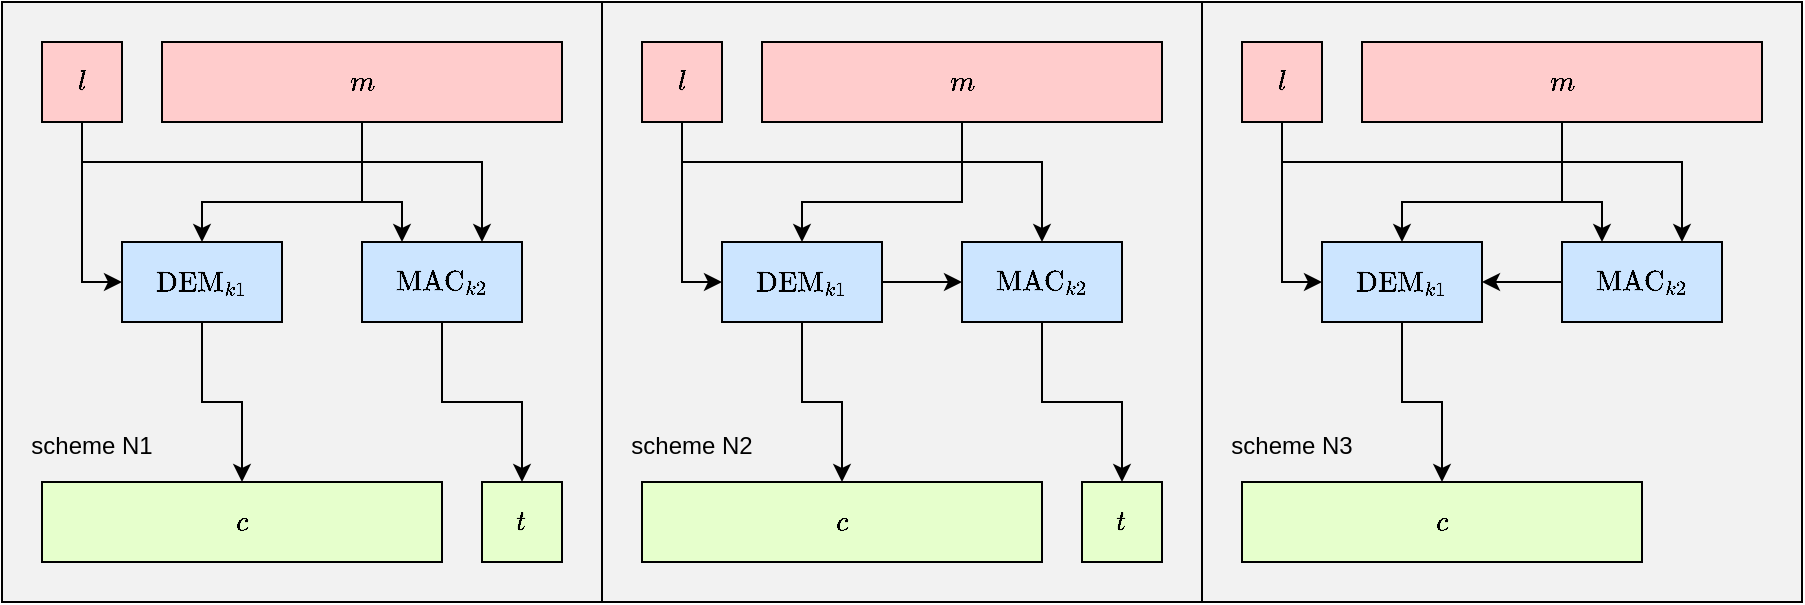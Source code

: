 <mxfile version="22.1.0" type="device">
  <diagram name="Page-1" id="Cizgp2ytPglUclTyzPHs">
    <mxGraphModel dx="1047" dy="853" grid="1" gridSize="10" guides="1" tooltips="1" connect="1" arrows="1" fold="1" page="1" pageScale="1" pageWidth="1169" pageHeight="827" math="1" shadow="0">
      <root>
        <mxCell id="0" />
        <mxCell id="1" parent="0" />
        <mxCell id="hJOSt7ZwOHZE09GMLPBg-1" value="" style="rounded=0;whiteSpace=wrap;html=1;fillColor=#F2F2F2;strokeColor=#000000;" parent="1" vertex="1">
          <mxGeometry x="40" y="40" width="300" height="300" as="geometry" />
        </mxCell>
        <mxCell id="hJOSt7ZwOHZE09GMLPBg-2" value="" style="rounded=0;whiteSpace=wrap;html=1;fillColor=#F2F2F2;" parent="1" vertex="1">
          <mxGeometry x="340" y="40" width="300" height="300" as="geometry" />
        </mxCell>
        <mxCell id="hJOSt7ZwOHZE09GMLPBg-3" value="" style="rounded=0;whiteSpace=wrap;html=1;fillColor=#F2F2F2;" parent="1" vertex="1">
          <mxGeometry x="640" y="40" width="300" height="300" as="geometry" />
        </mxCell>
        <mxCell id="hJOSt7ZwOHZE09GMLPBg-25" style="edgeStyle=orthogonalEdgeStyle;rounded=0;orthogonalLoop=1;jettySize=auto;html=1;exitX=0.5;exitY=1;exitDx=0;exitDy=0;entryX=0;entryY=0.5;entryDx=0;entryDy=0;" parent="1" source="hJOSt7ZwOHZE09GMLPBg-5" target="hJOSt7ZwOHZE09GMLPBg-16" edge="1">
          <mxGeometry relative="1" as="geometry">
            <Array as="points">
              <mxPoint x="80" y="180" />
            </Array>
          </mxGeometry>
        </mxCell>
        <mxCell id="hJOSt7ZwOHZE09GMLPBg-26" style="edgeStyle=orthogonalEdgeStyle;rounded=0;orthogonalLoop=1;jettySize=auto;html=1;exitX=0.5;exitY=1;exitDx=0;exitDy=0;entryX=0.75;entryY=0;entryDx=0;entryDy=0;" parent="1" source="hJOSt7ZwOHZE09GMLPBg-5" target="hJOSt7ZwOHZE09GMLPBg-19" edge="1">
          <mxGeometry relative="1" as="geometry">
            <Array as="points">
              <mxPoint x="80" y="120" />
              <mxPoint x="280" y="120" />
            </Array>
          </mxGeometry>
        </mxCell>
        <mxCell id="hJOSt7ZwOHZE09GMLPBg-5" value="$$l$$" style="rounded=0;whiteSpace=wrap;html=1;gradientColor=none;fillColor=#FFCCCC;" parent="1" vertex="1">
          <mxGeometry x="60" y="60" width="40" height="40" as="geometry" />
        </mxCell>
        <mxCell id="hJOSt7ZwOHZE09GMLPBg-34" style="edgeStyle=orthogonalEdgeStyle;rounded=0;orthogonalLoop=1;jettySize=auto;html=1;exitX=0.5;exitY=1;exitDx=0;exitDy=0;entryX=0;entryY=0.5;entryDx=0;entryDy=0;" parent="1" source="hJOSt7ZwOHZE09GMLPBg-6" target="hJOSt7ZwOHZE09GMLPBg-17" edge="1">
          <mxGeometry relative="1" as="geometry" />
        </mxCell>
        <mxCell id="hJOSt7ZwOHZE09GMLPBg-36" style="edgeStyle=orthogonalEdgeStyle;rounded=0;orthogonalLoop=1;jettySize=auto;html=1;exitX=0.5;exitY=1;exitDx=0;exitDy=0;entryX=0.5;entryY=0;entryDx=0;entryDy=0;" parent="1" source="hJOSt7ZwOHZE09GMLPBg-6" target="hJOSt7ZwOHZE09GMLPBg-20" edge="1">
          <mxGeometry relative="1" as="geometry">
            <Array as="points">
              <mxPoint x="380" y="120" />
              <mxPoint x="560" y="120" />
            </Array>
          </mxGeometry>
        </mxCell>
        <mxCell id="hJOSt7ZwOHZE09GMLPBg-6" value="$$l$$" style="rounded=0;whiteSpace=wrap;html=1;fillColor=#FFCCCC;" parent="1" vertex="1">
          <mxGeometry x="360" y="60" width="40" height="40" as="geometry" />
        </mxCell>
        <mxCell id="hJOSt7ZwOHZE09GMLPBg-35" style="edgeStyle=orthogonalEdgeStyle;rounded=0;orthogonalLoop=1;jettySize=auto;html=1;exitX=0.5;exitY=1;exitDx=0;exitDy=0;entryX=0;entryY=0.5;entryDx=0;entryDy=0;" parent="1" source="hJOSt7ZwOHZE09GMLPBg-7" target="hJOSt7ZwOHZE09GMLPBg-18" edge="1">
          <mxGeometry relative="1" as="geometry" />
        </mxCell>
        <mxCell id="hJOSt7ZwOHZE09GMLPBg-37" style="edgeStyle=orthogonalEdgeStyle;rounded=0;orthogonalLoop=1;jettySize=auto;html=1;exitX=0.5;exitY=1;exitDx=0;exitDy=0;entryX=0.75;entryY=0;entryDx=0;entryDy=0;" parent="1" source="hJOSt7ZwOHZE09GMLPBg-7" target="hJOSt7ZwOHZE09GMLPBg-21" edge="1">
          <mxGeometry relative="1" as="geometry">
            <Array as="points">
              <mxPoint x="680" y="120" />
              <mxPoint x="880" y="120" />
            </Array>
          </mxGeometry>
        </mxCell>
        <mxCell id="hJOSt7ZwOHZE09GMLPBg-7" value="$$l$$" style="rounded=0;whiteSpace=wrap;html=1;fillColor=#FFCCCC;" parent="1" vertex="1">
          <mxGeometry x="660" y="60" width="40" height="40" as="geometry" />
        </mxCell>
        <mxCell id="hJOSt7ZwOHZE09GMLPBg-31" style="edgeStyle=orthogonalEdgeStyle;rounded=0;orthogonalLoop=1;jettySize=auto;html=1;exitX=0.5;exitY=1;exitDx=0;exitDy=0;entryX=0.5;entryY=0;entryDx=0;entryDy=0;" parent="1" source="hJOSt7ZwOHZE09GMLPBg-8" target="hJOSt7ZwOHZE09GMLPBg-16" edge="1">
          <mxGeometry relative="1" as="geometry">
            <Array as="points">
              <mxPoint x="220" y="140" />
              <mxPoint x="140" y="140" />
            </Array>
          </mxGeometry>
        </mxCell>
        <mxCell id="hJOSt7ZwOHZE09GMLPBg-33" style="edgeStyle=orthogonalEdgeStyle;rounded=0;orthogonalLoop=1;jettySize=auto;html=1;exitX=0.5;exitY=1;exitDx=0;exitDy=0;entryX=0.25;entryY=0;entryDx=0;entryDy=0;" parent="1" source="hJOSt7ZwOHZE09GMLPBg-8" target="hJOSt7ZwOHZE09GMLPBg-19" edge="1">
          <mxGeometry relative="1" as="geometry">
            <Array as="points">
              <mxPoint x="220" y="140" />
              <mxPoint x="240" y="140" />
            </Array>
          </mxGeometry>
        </mxCell>
        <mxCell id="hJOSt7ZwOHZE09GMLPBg-8" value="$$m$$" style="rounded=0;whiteSpace=wrap;html=1;fillColor=#FFCCCC;" parent="1" vertex="1">
          <mxGeometry x="120" y="60" width="200" height="40" as="geometry" />
        </mxCell>
        <mxCell id="hJOSt7ZwOHZE09GMLPBg-41" style="edgeStyle=orthogonalEdgeStyle;rounded=0;orthogonalLoop=1;jettySize=auto;html=1;exitX=0.5;exitY=1;exitDx=0;exitDy=0;entryX=0.5;entryY=0;entryDx=0;entryDy=0;" parent="1" source="hJOSt7ZwOHZE09GMLPBg-9" target="hJOSt7ZwOHZE09GMLPBg-17" edge="1">
          <mxGeometry relative="1" as="geometry">
            <Array as="points">
              <mxPoint x="520" y="140" />
              <mxPoint x="440" y="140" />
            </Array>
          </mxGeometry>
        </mxCell>
        <mxCell id="hJOSt7ZwOHZE09GMLPBg-9" value="$$m$$" style="rounded=0;whiteSpace=wrap;html=1;fillColor=#FFCCCC;" parent="1" vertex="1">
          <mxGeometry x="420" y="60" width="200" height="40" as="geometry" />
        </mxCell>
        <mxCell id="hJOSt7ZwOHZE09GMLPBg-44" style="edgeStyle=orthogonalEdgeStyle;rounded=0;orthogonalLoop=1;jettySize=auto;html=1;exitX=0.5;exitY=1;exitDx=0;exitDy=0;entryX=0.5;entryY=0;entryDx=0;entryDy=0;" parent="1" source="hJOSt7ZwOHZE09GMLPBg-10" target="hJOSt7ZwOHZE09GMLPBg-18" edge="1">
          <mxGeometry relative="1" as="geometry">
            <Array as="points">
              <mxPoint x="820" y="140" />
              <mxPoint x="740" y="140" />
            </Array>
          </mxGeometry>
        </mxCell>
        <mxCell id="hJOSt7ZwOHZE09GMLPBg-45" style="edgeStyle=orthogonalEdgeStyle;rounded=0;orthogonalLoop=1;jettySize=auto;html=1;exitX=0.5;exitY=1;exitDx=0;exitDy=0;entryX=0.25;entryY=0;entryDx=0;entryDy=0;" parent="1" source="hJOSt7ZwOHZE09GMLPBg-10" target="hJOSt7ZwOHZE09GMLPBg-21" edge="1">
          <mxGeometry relative="1" as="geometry">
            <Array as="points">
              <mxPoint x="820" y="140" />
              <mxPoint x="840" y="140" />
            </Array>
          </mxGeometry>
        </mxCell>
        <mxCell id="hJOSt7ZwOHZE09GMLPBg-10" value="$$m$$" style="rounded=0;whiteSpace=wrap;html=1;fillColor=#FFCCCC;" parent="1" vertex="1">
          <mxGeometry x="720" y="60" width="200" height="40" as="geometry" />
        </mxCell>
        <mxCell id="hJOSt7ZwOHZE09GMLPBg-11" value="$$c$$" style="rounded=0;whiteSpace=wrap;html=1;fillColor=#E6FFCC;" parent="1" vertex="1">
          <mxGeometry x="60" y="280" width="200" height="40" as="geometry" />
        </mxCell>
        <mxCell id="hJOSt7ZwOHZE09GMLPBg-12" value="$$c$$" style="rounded=0;whiteSpace=wrap;html=1;fillColor=#E6FFCC;" parent="1" vertex="1">
          <mxGeometry x="360" y="280" width="200" height="40" as="geometry" />
        </mxCell>
        <mxCell id="hJOSt7ZwOHZE09GMLPBg-13" value="$$c$$" style="rounded=0;whiteSpace=wrap;html=1;fillColor=#E6FFCC;" parent="1" vertex="1">
          <mxGeometry x="660" y="280" width="200" height="40" as="geometry" />
        </mxCell>
        <mxCell id="hJOSt7ZwOHZE09GMLPBg-14" value="$$t$$" style="rounded=0;whiteSpace=wrap;html=1;fillColor=#E6FFCC;" parent="1" vertex="1">
          <mxGeometry x="580" y="280" width="40" height="40" as="geometry" />
        </mxCell>
        <mxCell id="hJOSt7ZwOHZE09GMLPBg-15" value="$$t$$" style="rounded=0;whiteSpace=wrap;html=1;fillColor=#E6FFCC;" parent="1" vertex="1">
          <mxGeometry x="280" y="280" width="40" height="40" as="geometry" />
        </mxCell>
        <mxCell id="hJOSt7ZwOHZE09GMLPBg-30" style="edgeStyle=orthogonalEdgeStyle;rounded=0;orthogonalLoop=1;jettySize=auto;html=1;exitX=0.5;exitY=1;exitDx=0;exitDy=0;entryX=0.5;entryY=0;entryDx=0;entryDy=0;" parent="1" source="hJOSt7ZwOHZE09GMLPBg-16" target="hJOSt7ZwOHZE09GMLPBg-11" edge="1">
          <mxGeometry relative="1" as="geometry" />
        </mxCell>
        <mxCell id="hJOSt7ZwOHZE09GMLPBg-16" value="$$\text{DEM}_{k1}$$" style="rounded=0;whiteSpace=wrap;html=1;fillColor=#CCE5FF;" parent="1" vertex="1">
          <mxGeometry x="100" y="160" width="80" height="40" as="geometry" />
        </mxCell>
        <mxCell id="hJOSt7ZwOHZE09GMLPBg-38" style="edgeStyle=orthogonalEdgeStyle;rounded=0;orthogonalLoop=1;jettySize=auto;html=1;exitX=0.5;exitY=1;exitDx=0;exitDy=0;entryX=0.5;entryY=0;entryDx=0;entryDy=0;" parent="1" source="hJOSt7ZwOHZE09GMLPBg-17" target="hJOSt7ZwOHZE09GMLPBg-12" edge="1">
          <mxGeometry relative="1" as="geometry" />
        </mxCell>
        <mxCell id="hJOSt7ZwOHZE09GMLPBg-42" style="edgeStyle=orthogonalEdgeStyle;rounded=0;orthogonalLoop=1;jettySize=auto;html=1;exitX=1;exitY=0.5;exitDx=0;exitDy=0;entryX=0;entryY=0.5;entryDx=0;entryDy=0;" parent="1" source="hJOSt7ZwOHZE09GMLPBg-17" target="hJOSt7ZwOHZE09GMLPBg-20" edge="1">
          <mxGeometry relative="1" as="geometry" />
        </mxCell>
        <mxCell id="hJOSt7ZwOHZE09GMLPBg-17" value="$$\text{DEM}_{k1}$$" style="rounded=0;whiteSpace=wrap;html=1;fillColor=#CCE5FF;" parent="1" vertex="1">
          <mxGeometry x="400" y="160" width="80" height="40" as="geometry" />
        </mxCell>
        <mxCell id="hJOSt7ZwOHZE09GMLPBg-39" style="edgeStyle=orthogonalEdgeStyle;rounded=0;orthogonalLoop=1;jettySize=auto;html=1;exitX=0.5;exitY=1;exitDx=0;exitDy=0;entryX=0.5;entryY=0;entryDx=0;entryDy=0;" parent="1" source="hJOSt7ZwOHZE09GMLPBg-18" target="hJOSt7ZwOHZE09GMLPBg-13" edge="1">
          <mxGeometry relative="1" as="geometry" />
        </mxCell>
        <mxCell id="hJOSt7ZwOHZE09GMLPBg-18" value="$$\text{DEM}_{k1}$$" style="rounded=0;whiteSpace=wrap;html=1;fillColor=#CCE5FF;" parent="1" vertex="1">
          <mxGeometry x="700" y="160" width="80" height="40" as="geometry" />
        </mxCell>
        <mxCell id="hJOSt7ZwOHZE09GMLPBg-29" style="edgeStyle=orthogonalEdgeStyle;rounded=0;orthogonalLoop=1;jettySize=auto;html=1;exitX=0.5;exitY=1;exitDx=0;exitDy=0;entryX=0.5;entryY=0;entryDx=0;entryDy=0;" parent="1" source="hJOSt7ZwOHZE09GMLPBg-19" target="hJOSt7ZwOHZE09GMLPBg-15" edge="1">
          <mxGeometry relative="1" as="geometry" />
        </mxCell>
        <mxCell id="hJOSt7ZwOHZE09GMLPBg-19" value="$$\text{MAC}_{k2}$$" style="rounded=0;whiteSpace=wrap;html=1;fillColor=#CCE5FF;" parent="1" vertex="1">
          <mxGeometry x="220" y="160" width="80" height="40" as="geometry" />
        </mxCell>
        <mxCell id="hJOSt7ZwOHZE09GMLPBg-40" style="edgeStyle=orthogonalEdgeStyle;rounded=0;orthogonalLoop=1;jettySize=auto;html=1;exitX=0.5;exitY=1;exitDx=0;exitDy=0;entryX=0.5;entryY=0;entryDx=0;entryDy=0;" parent="1" source="hJOSt7ZwOHZE09GMLPBg-20" target="hJOSt7ZwOHZE09GMLPBg-14" edge="1">
          <mxGeometry relative="1" as="geometry" />
        </mxCell>
        <mxCell id="hJOSt7ZwOHZE09GMLPBg-20" value="$$\text{MAC}_{k2}$$" style="rounded=0;whiteSpace=wrap;html=1;fillColor=#CCE5FF;" parent="1" vertex="1">
          <mxGeometry x="520" y="160" width="80" height="40" as="geometry" />
        </mxCell>
        <mxCell id="hJOSt7ZwOHZE09GMLPBg-43" style="edgeStyle=orthogonalEdgeStyle;rounded=0;orthogonalLoop=1;jettySize=auto;html=1;exitX=0;exitY=0.5;exitDx=0;exitDy=0;entryX=1;entryY=0.5;entryDx=0;entryDy=0;" parent="1" source="hJOSt7ZwOHZE09GMLPBg-21" target="hJOSt7ZwOHZE09GMLPBg-18" edge="1">
          <mxGeometry relative="1" as="geometry" />
        </mxCell>
        <mxCell id="hJOSt7ZwOHZE09GMLPBg-21" value="$$\text{MAC}_{k2}$$" style="rounded=0;whiteSpace=wrap;html=1;fillColor=#CCE5FF;" parent="1" vertex="1">
          <mxGeometry x="820" y="160" width="80" height="40" as="geometry" />
        </mxCell>
        <mxCell id="hJOSt7ZwOHZE09GMLPBg-22" value="scheme N1" style="rounded=0;whiteSpace=wrap;html=1;fillColor=none;strokeColor=none;" parent="1" vertex="1">
          <mxGeometry x="40" y="244" width="90" height="36" as="geometry" />
        </mxCell>
        <mxCell id="hJOSt7ZwOHZE09GMLPBg-23" value="scheme N2" style="rounded=0;whiteSpace=wrap;html=1;fillColor=none;strokeColor=none;" parent="1" vertex="1">
          <mxGeometry x="340" y="244" width="90" height="36" as="geometry" />
        </mxCell>
        <mxCell id="hJOSt7ZwOHZE09GMLPBg-24" value="scheme N3" style="rounded=0;whiteSpace=wrap;html=1;fillColor=none;strokeColor=none;" parent="1" vertex="1">
          <mxGeometry x="640" y="244" width="90" height="36" as="geometry" />
        </mxCell>
      </root>
    </mxGraphModel>
  </diagram>
</mxfile>
